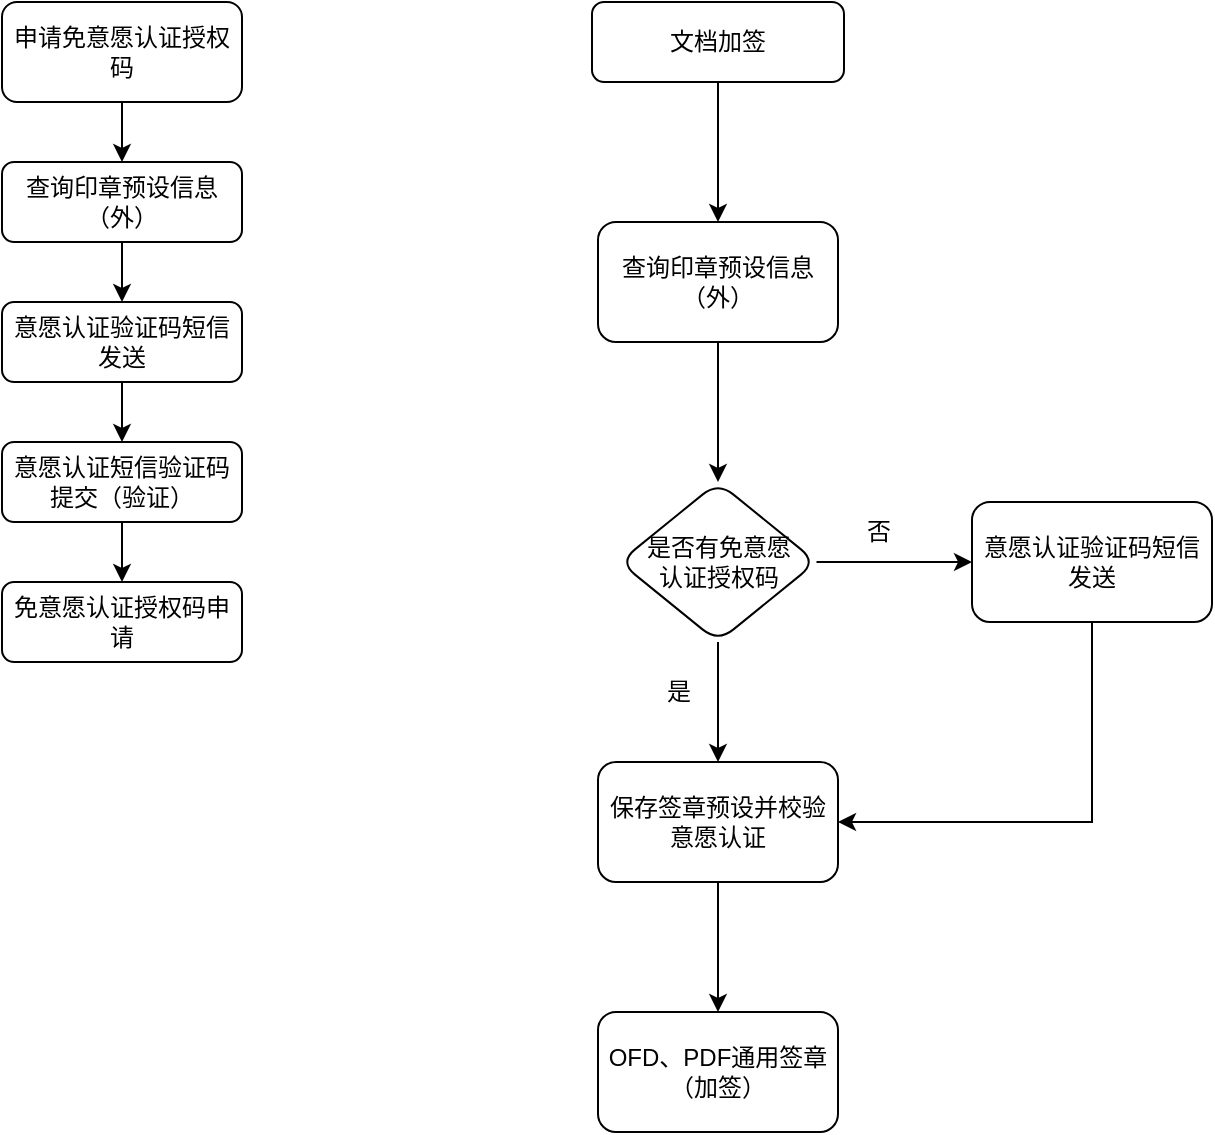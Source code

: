 <mxfile version="21.1.5" type="github">
  <diagram id="C5RBs43oDa-KdzZeNtuy" name="Page-1">
    <mxGraphModel dx="1434" dy="764" grid="1" gridSize="10" guides="1" tooltips="1" connect="1" arrows="1" fold="1" page="1" pageScale="1" pageWidth="827" pageHeight="1169" math="0" shadow="0">
      <root>
        <mxCell id="WIyWlLk6GJQsqaUBKTNV-0" />
        <mxCell id="WIyWlLk6GJQsqaUBKTNV-1" parent="WIyWlLk6GJQsqaUBKTNV-0" />
        <mxCell id="-tPhF9snOgmPBrBe38WP-12" style="edgeStyle=orthogonalEdgeStyle;rounded=0;orthogonalLoop=1;jettySize=auto;html=1;exitX=0.5;exitY=1;exitDx=0;exitDy=0;entryX=0.5;entryY=0;entryDx=0;entryDy=0;" edge="1" parent="WIyWlLk6GJQsqaUBKTNV-1" source="WIyWlLk6GJQsqaUBKTNV-3" target="WIyWlLk6GJQsqaUBKTNV-11">
          <mxGeometry relative="1" as="geometry" />
        </mxCell>
        <UserObject label="查询印章预设信息（外）" tooltip="查询当前企业用户关联的印章名称、印章图片、印章状态以及手机号等信息。&#xa;接口：/dcc/mapp/esign/outer/sign-seal/query/getSealPresetParam&#xa;orgId可以传公司ID也可以传部门ID，不过为了和后面的接口统一，最好传公司ID。" sealTypeCodeList="印章类型，非必填。如果不传则返回所有印章类型的印章。" id="WIyWlLk6GJQsqaUBKTNV-3">
          <mxCell style="rounded=1;whiteSpace=wrap;html=1;fontSize=12;glass=0;strokeWidth=1;shadow=0;" parent="WIyWlLk6GJQsqaUBKTNV-1" vertex="1">
            <mxGeometry x="100" y="130" width="120" height="40" as="geometry" />
          </mxCell>
        </UserObject>
        <mxCell id="-tPhF9snOgmPBrBe38WP-14" value="" style="edgeStyle=orthogonalEdgeStyle;rounded=0;orthogonalLoop=1;jettySize=auto;html=1;" edge="1" parent="WIyWlLk6GJQsqaUBKTNV-1" source="WIyWlLk6GJQsqaUBKTNV-11" target="-tPhF9snOgmPBrBe38WP-13">
          <mxGeometry relative="1" as="geometry" />
        </mxCell>
        <UserObject label="意愿认证验证码短信发送" tooltip="意愿认证验证码短信发送。&#xa;接口：/dcc/mapp/esign/outer/sign-seal/service/integrate/send-sms-code&#xa;需要上一节点获取到的手机号。该接口会生成流水号，用于下一节点验证短信验证码。" id="WIyWlLk6GJQsqaUBKTNV-11">
          <mxCell style="rounded=1;whiteSpace=wrap;html=1;fontSize=12;glass=0;strokeWidth=1;shadow=0;" parent="WIyWlLk6GJQsqaUBKTNV-1" vertex="1">
            <mxGeometry x="100" y="200" width="120" height="40" as="geometry" />
          </mxCell>
        </UserObject>
        <mxCell id="-tPhF9snOgmPBrBe38WP-7" style="edgeStyle=orthogonalEdgeStyle;rounded=0;orthogonalLoop=1;jettySize=auto;html=1;exitX=0.5;exitY=1;exitDx=0;exitDy=0;entryX=0.5;entryY=0;entryDx=0;entryDy=0;" edge="1" parent="WIyWlLk6GJQsqaUBKTNV-1" source="-tPhF9snOgmPBrBe38WP-5" target="WIyWlLk6GJQsqaUBKTNV-3">
          <mxGeometry relative="1" as="geometry" />
        </mxCell>
        <mxCell id="-tPhF9snOgmPBrBe38WP-5" value="申请免意愿认证授权码" style="rounded=1;whiteSpace=wrap;html=1;" vertex="1" parent="WIyWlLk6GJQsqaUBKTNV-1">
          <mxGeometry x="100" y="50" width="120" height="50" as="geometry" />
        </mxCell>
        <mxCell id="-tPhF9snOgmPBrBe38WP-29" style="edgeStyle=orthogonalEdgeStyle;rounded=0;orthogonalLoop=1;jettySize=auto;html=1;exitX=0.5;exitY=1;exitDx=0;exitDy=0;entryX=0.5;entryY=0;entryDx=0;entryDy=0;" edge="1" parent="WIyWlLk6GJQsqaUBKTNV-1" source="-tPhF9snOgmPBrBe38WP-8" target="-tPhF9snOgmPBrBe38WP-28">
          <mxGeometry relative="1" as="geometry" />
        </mxCell>
        <mxCell id="-tPhF9snOgmPBrBe38WP-8" value="文档加签" style="rounded=1;whiteSpace=wrap;html=1;" vertex="1" parent="WIyWlLk6GJQsqaUBKTNV-1">
          <mxGeometry x="395" y="50" width="126" height="40" as="geometry" />
        </mxCell>
        <mxCell id="-tPhF9snOgmPBrBe38WP-26" value="" style="edgeStyle=orthogonalEdgeStyle;rounded=0;orthogonalLoop=1;jettySize=auto;html=1;" edge="1" parent="WIyWlLk6GJQsqaUBKTNV-1" source="-tPhF9snOgmPBrBe38WP-9" target="-tPhF9snOgmPBrBe38WP-25">
          <mxGeometry relative="1" as="geometry" />
        </mxCell>
        <mxCell id="-tPhF9snOgmPBrBe38WP-31" style="edgeStyle=orthogonalEdgeStyle;rounded=0;orthogonalLoop=1;jettySize=auto;html=1;exitX=0.5;exitY=1;exitDx=0;exitDy=0;" edge="1" parent="WIyWlLk6GJQsqaUBKTNV-1" source="-tPhF9snOgmPBrBe38WP-9" target="-tPhF9snOgmPBrBe38WP-19">
          <mxGeometry relative="1" as="geometry" />
        </mxCell>
        <mxCell id="-tPhF9snOgmPBrBe38WP-9" value="是否有免意愿&lt;br&gt;认证授权码" style="rhombus;whiteSpace=wrap;html=1;rounded=1;" vertex="1" parent="WIyWlLk6GJQsqaUBKTNV-1">
          <mxGeometry x="408.75" y="290" width="98.5" height="80" as="geometry" />
        </mxCell>
        <mxCell id="-tPhF9snOgmPBrBe38WP-18" value="" style="edgeStyle=orthogonalEdgeStyle;rounded=0;orthogonalLoop=1;jettySize=auto;html=1;" edge="1" parent="WIyWlLk6GJQsqaUBKTNV-1" source="-tPhF9snOgmPBrBe38WP-13" target="-tPhF9snOgmPBrBe38WP-17">
          <mxGeometry relative="1" as="geometry" />
        </mxCell>
        <UserObject label="意愿认证短信验证码提交（验证）" tooltip="意愿认证短信验证码提交，即验证短信验证码是否正确。&#xa;接口：/dcc/mapp/esign/outer/sign-seal/service/integrate/verify-sms-code&#xa;需要上一节点获取到的流水号。" id="-tPhF9snOgmPBrBe38WP-13">
          <mxCell style="whiteSpace=wrap;html=1;rounded=1;glass=0;strokeWidth=1;shadow=0;" vertex="1" parent="WIyWlLk6GJQsqaUBKTNV-1">
            <mxGeometry x="100" y="270" width="120" height="40" as="geometry" />
          </mxCell>
        </UserObject>
        <UserObject label="免意愿认证授权码申请" tooltip="免意愿认证授权码申请服务。&#xa;接口：/dcc/mapp/esign/inner/sign-seal/service/integrate/free-sms-code&#xa;需要上一节点获取到的流水号。&#xa;controlType目前设置了还没有实质性的效果。companyId只能传公司ID。该接口最后会生成一个免意愿认证授权码，后面走免意愿认证签章就需要这个授权码。" id="-tPhF9snOgmPBrBe38WP-17">
          <mxCell style="whiteSpace=wrap;html=1;rounded=1;glass=0;strokeWidth=1;shadow=0;" vertex="1" parent="WIyWlLk6GJQsqaUBKTNV-1">
            <mxGeometry x="100" y="340" width="120" height="40" as="geometry" />
          </mxCell>
        </UserObject>
        <mxCell id="-tPhF9snOgmPBrBe38WP-33" value="" style="edgeStyle=orthogonalEdgeStyle;rounded=0;orthogonalLoop=1;jettySize=auto;html=1;" edge="1" parent="WIyWlLk6GJQsqaUBKTNV-1" source="-tPhF9snOgmPBrBe38WP-19" target="-tPhF9snOgmPBrBe38WP-32">
          <mxGeometry relative="1" as="geometry" />
        </mxCell>
        <UserObject label="保存签章预设并校验意愿认证" tooltip="保存签章预设并校验意愿认证，生成意愿认证流水号以及预设以供签章时判断并使用。&#xa;接口：/dcc/mapp/esign/outer/sign-seal/service/save-seal-preset-and-verify-sms&#xa;该接口需要调用方传入之前查询到的印章预设信息（需要调用方自己组装）。" id="-tPhF9snOgmPBrBe38WP-19">
          <mxCell style="whiteSpace=wrap;html=1;rounded=1;" vertex="1" parent="WIyWlLk6GJQsqaUBKTNV-1">
            <mxGeometry x="398" y="430" width="120" height="60" as="geometry" />
          </mxCell>
        </UserObject>
        <mxCell id="-tPhF9snOgmPBrBe38WP-24" value="是" style="text;html=1;align=center;verticalAlign=middle;resizable=0;points=[];autosize=1;strokeColor=none;fillColor=none;" vertex="1" parent="WIyWlLk6GJQsqaUBKTNV-1">
          <mxGeometry x="418" y="380" width="40" height="30" as="geometry" />
        </mxCell>
        <mxCell id="-tPhF9snOgmPBrBe38WP-34" style="edgeStyle=orthogonalEdgeStyle;rounded=0;orthogonalLoop=1;jettySize=auto;html=1;exitX=0.5;exitY=1;exitDx=0;exitDy=0;entryX=1;entryY=0.5;entryDx=0;entryDy=0;" edge="1" parent="WIyWlLk6GJQsqaUBKTNV-1" source="-tPhF9snOgmPBrBe38WP-25" target="-tPhF9snOgmPBrBe38WP-19">
          <mxGeometry relative="1" as="geometry" />
        </mxCell>
        <mxCell id="-tPhF9snOgmPBrBe38WP-25" value="意愿认证验证码短信发送" style="whiteSpace=wrap;html=1;rounded=1;" vertex="1" parent="WIyWlLk6GJQsqaUBKTNV-1">
          <mxGeometry x="585" y="300" width="120" height="60" as="geometry" />
        </mxCell>
        <mxCell id="-tPhF9snOgmPBrBe38WP-27" value="否" style="text;html=1;align=center;verticalAlign=middle;resizable=0;points=[];autosize=1;strokeColor=none;fillColor=none;" vertex="1" parent="WIyWlLk6GJQsqaUBKTNV-1">
          <mxGeometry x="518" y="300" width="40" height="30" as="geometry" />
        </mxCell>
        <mxCell id="-tPhF9snOgmPBrBe38WP-30" style="edgeStyle=orthogonalEdgeStyle;rounded=0;orthogonalLoop=1;jettySize=auto;html=1;exitX=0.5;exitY=1;exitDx=0;exitDy=0;entryX=0.5;entryY=0;entryDx=0;entryDy=0;" edge="1" parent="WIyWlLk6GJQsqaUBKTNV-1" source="-tPhF9snOgmPBrBe38WP-28" target="-tPhF9snOgmPBrBe38WP-9">
          <mxGeometry relative="1" as="geometry" />
        </mxCell>
        <mxCell id="-tPhF9snOgmPBrBe38WP-28" value="查询印章预设信息（外）" style="rounded=1;whiteSpace=wrap;html=1;" vertex="1" parent="WIyWlLk6GJQsqaUBKTNV-1">
          <mxGeometry x="398" y="160" width="120" height="60" as="geometry" />
        </mxCell>
        <UserObject label="OFD&lt;span&gt;、&lt;/span&gt;&lt;span lang=&quot;EN-US&quot;&gt;PDF&lt;/span&gt;&lt;span&gt;通用签章（加签）&lt;br&gt;&lt;/span&gt;" tooltip="OFD、PDF通用签章。&#xa;接口：/dcc/mapp/esign/outer/sign-seal/service/integrate/sign-file&#xa;" id="-tPhF9snOgmPBrBe38WP-32">
          <mxCell style="whiteSpace=wrap;html=1;rounded=1;" vertex="1" parent="WIyWlLk6GJQsqaUBKTNV-1">
            <mxGeometry x="398" y="555" width="120" height="60" as="geometry" />
          </mxCell>
        </UserObject>
      </root>
    </mxGraphModel>
  </diagram>
</mxfile>

